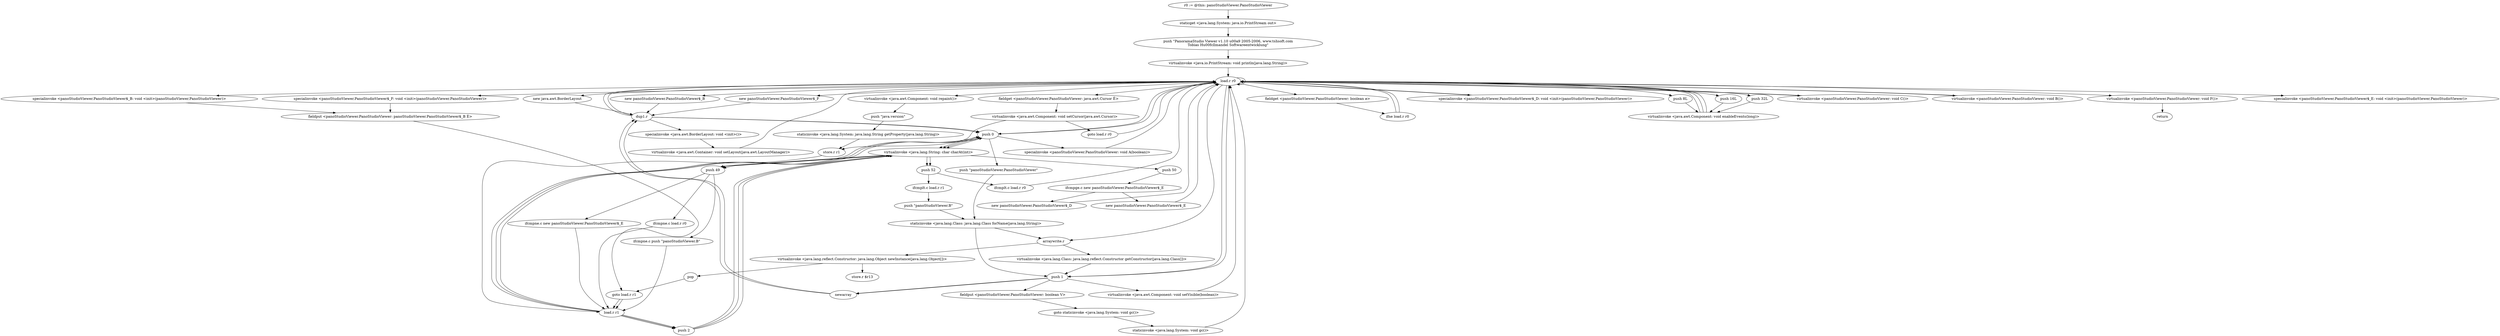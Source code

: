 digraph "" {
    "r0 := @this: panoStudioViewer.PanoStudioViewer"
    "staticget <java.lang.System: java.io.PrintStream out>"
    "r0 := @this: panoStudioViewer.PanoStudioViewer"->"staticget <java.lang.System: java.io.PrintStream out>";
    "push \"PanoramaStudio Viewer v1.10 \u00a9 2005-2006, www.tshsoft.com\nTobias H\u00fcllmandel Softwareentwicklung\""
    "staticget <java.lang.System: java.io.PrintStream out>"->"push \"PanoramaStudio Viewer v1.10 \u00a9 2005-2006, www.tshsoft.com\nTobias H\u00fcllmandel Softwareentwicklung\"";
    "virtualinvoke <java.io.PrintStream: void println(java.lang.String)>"
    "push \"PanoramaStudio Viewer v1.10 \u00a9 2005-2006, www.tshsoft.com\nTobias H\u00fcllmandel Softwareentwicklung\""->"virtualinvoke <java.io.PrintStream: void println(java.lang.String)>";
    "load.r r0"
    "virtualinvoke <java.io.PrintStream: void println(java.lang.String)>"->"load.r r0";
    "new java.awt.BorderLayout"
    "load.r r0"->"new java.awt.BorderLayout";
    "dup1.r"
    "new java.awt.BorderLayout"->"dup1.r";
    "specialinvoke <java.awt.BorderLayout: void <init>()>"
    "dup1.r"->"specialinvoke <java.awt.BorderLayout: void <init>()>";
    "virtualinvoke <java.awt.Container: void setLayout(java.awt.LayoutManager)>"
    "specialinvoke <java.awt.BorderLayout: void <init>()>"->"virtualinvoke <java.awt.Container: void setLayout(java.awt.LayoutManager)>";
    "virtualinvoke <java.awt.Container: void setLayout(java.awt.LayoutManager)>"->"load.r r0";
    "virtualinvoke <java.awt.Component: void repaint()>"
    "load.r r0"->"virtualinvoke <java.awt.Component: void repaint()>";
    "push \"java.version\""
    "virtualinvoke <java.awt.Component: void repaint()>"->"push \"java.version\"";
    "staticinvoke <java.lang.System: java.lang.String getProperty(java.lang.String)>"
    "push \"java.version\""->"staticinvoke <java.lang.System: java.lang.String getProperty(java.lang.String)>";
    "store.r r1"
    "staticinvoke <java.lang.System: java.lang.String getProperty(java.lang.String)>"->"store.r r1";
    "load.r r1"
    "store.r r1"->"load.r r1";
    "push 0"
    "load.r r1"->"push 0";
    "virtualinvoke <java.lang.String: char charAt(int)>"
    "push 0"->"virtualinvoke <java.lang.String: char charAt(int)>";
    "push 49"
    "virtualinvoke <java.lang.String: char charAt(int)>"->"push 49";
    "ifcmpne.c load.r r0"
    "push 49"->"ifcmpne.c load.r r0";
    "ifcmpne.c load.r r0"->"load.r r1";
    "push 2"
    "load.r r1"->"push 2";
    "push 2"->"virtualinvoke <java.lang.String: char charAt(int)>";
    "push 52"
    "virtualinvoke <java.lang.String: char charAt(int)>"->"push 52";
    "ifcmplt.c load.r r0"
    "push 52"->"ifcmplt.c load.r r0";
    "ifcmplt.c load.r r0"->"load.r r0";
    "fieldget <panoStudioViewer.PanoStudioViewer: boolean ø>"
    "load.r r0"->"fieldget <panoStudioViewer.PanoStudioViewer: boolean ø>";
    "ifne load.r r0"
    "fieldget <panoStudioViewer.PanoStudioViewer: boolean ø>"->"ifne load.r r0";
    "ifne load.r r0"->"load.r r0";
    "new panoStudioViewer.PanoStudioViewer$_B"
    "load.r r0"->"new panoStudioViewer.PanoStudioViewer$_B";
    "new panoStudioViewer.PanoStudioViewer$_B"->"dup1.r";
    "dup1.r"->"load.r r0";
    "specialinvoke <panoStudioViewer.PanoStudioViewer$_B: void <init>(panoStudioViewer.PanoStudioViewer)>"
    "load.r r0"->"specialinvoke <panoStudioViewer.PanoStudioViewer$_B: void <init>(panoStudioViewer.PanoStudioViewer)>";
    "fieldput <panoStudioViewer.PanoStudioViewer: panoStudioViewer.PanoStudioViewer$_B È>"
    "specialinvoke <panoStudioViewer.PanoStudioViewer$_B: void <init>(panoStudioViewer.PanoStudioViewer)>"->"fieldput <panoStudioViewer.PanoStudioViewer: panoStudioViewer.PanoStudioViewer$_B È>";
    "goto load.r r1"
    "fieldput <panoStudioViewer.PanoStudioViewer: panoStudioViewer.PanoStudioViewer$_B È>"->"goto load.r r1";
    "goto load.r r1"->"load.r r1";
    "load.r r1"->"push 0";
    "push 0"->"virtualinvoke <java.lang.String: char charAt(int)>";
    "virtualinvoke <java.lang.String: char charAt(int)>"->"push 49";
    "ifcmpne.c push \"panoStudioViewer.B\""
    "push 49"->"ifcmpne.c push \"panoStudioViewer.B\"";
    "ifcmpne.c push \"panoStudioViewer.B\""->"load.r r1";
    "load.r r1"->"push 2";
    "push 2"->"virtualinvoke <java.lang.String: char charAt(int)>";
    "virtualinvoke <java.lang.String: char charAt(int)>"->"push 52";
    "ifcmplt.c load.r r1"
    "push 52"->"ifcmplt.c load.r r1";
    "push \"panoStudioViewer.B\""
    "ifcmplt.c load.r r1"->"push \"panoStudioViewer.B\"";
    "staticinvoke <java.lang.Class: java.lang.Class forName(java.lang.String)>"
    "push \"panoStudioViewer.B\""->"staticinvoke <java.lang.Class: java.lang.Class forName(java.lang.String)>";
    "push 1"
    "staticinvoke <java.lang.Class: java.lang.Class forName(java.lang.String)>"->"push 1";
    "newarray"
    "push 1"->"newarray";
    "newarray"->"dup1.r";
    "dup1.r"->"push 0";
    "push \"panoStudioViewer.PanoStudioViewer\""
    "push 0"->"push \"panoStudioViewer.PanoStudioViewer\"";
    "push \"panoStudioViewer.PanoStudioViewer\""->"staticinvoke <java.lang.Class: java.lang.Class forName(java.lang.String)>";
    "arraywrite.r"
    "staticinvoke <java.lang.Class: java.lang.Class forName(java.lang.String)>"->"arraywrite.r";
    "virtualinvoke <java.lang.Class: java.lang.reflect.Constructor getConstructor(java.lang.Class[])>"
    "arraywrite.r"->"virtualinvoke <java.lang.Class: java.lang.reflect.Constructor getConstructor(java.lang.Class[])>";
    "virtualinvoke <java.lang.Class: java.lang.reflect.Constructor getConstructor(java.lang.Class[])>"->"push 1";
    "push 1"->"newarray";
    "newarray"->"dup1.r";
    "dup1.r"->"push 0";
    "push 0"->"load.r r0";
    "load.r r0"->"arraywrite.r";
    "virtualinvoke <java.lang.reflect.Constructor: java.lang.Object newInstance(java.lang.Object[])>"
    "arraywrite.r"->"virtualinvoke <java.lang.reflect.Constructor: java.lang.Object newInstance(java.lang.Object[])>";
    "pop"
    "virtualinvoke <java.lang.reflect.Constructor: java.lang.Object newInstance(java.lang.Object[])>"->"pop";
    "pop"->"goto load.r r1";
    "goto load.r r1"->"load.r r1";
    "load.r r1"->"push 0";
    "push 0"->"virtualinvoke <java.lang.String: char charAt(int)>";
    "virtualinvoke <java.lang.String: char charAt(int)>"->"push 49";
    "ifcmpne.c new panoStudioViewer.PanoStudioViewer$_E"
    "push 49"->"ifcmpne.c new panoStudioViewer.PanoStudioViewer$_E";
    "ifcmpne.c new panoStudioViewer.PanoStudioViewer$_E"->"load.r r1";
    "load.r r1"->"push 2";
    "push 2"->"virtualinvoke <java.lang.String: char charAt(int)>";
    "push 50"
    "virtualinvoke <java.lang.String: char charAt(int)>"->"push 50";
    "ifcmpge.c new panoStudioViewer.PanoStudioViewer$_E"
    "push 50"->"ifcmpge.c new panoStudioViewer.PanoStudioViewer$_E";
    "new panoStudioViewer.PanoStudioViewer$_D"
    "ifcmpge.c new panoStudioViewer.PanoStudioViewer$_E"->"new panoStudioViewer.PanoStudioViewer$_D";
    "new panoStudioViewer.PanoStudioViewer$_D"->"load.r r0";
    "specialinvoke <panoStudioViewer.PanoStudioViewer$_D: void <init>(panoStudioViewer.PanoStudioViewer)>"
    "load.r r0"->"specialinvoke <panoStudioViewer.PanoStudioViewer$_D: void <init>(panoStudioViewer.PanoStudioViewer)>";
    "specialinvoke <panoStudioViewer.PanoStudioViewer$_D: void <init>(panoStudioViewer.PanoStudioViewer)>"->"load.r r0";
    "load.r r0"->"push 1";
    "fieldput <panoStudioViewer.PanoStudioViewer: boolean V>"
    "push 1"->"fieldput <panoStudioViewer.PanoStudioViewer: boolean V>";
    "goto staticinvoke <java.lang.System: void gc()>"
    "fieldput <panoStudioViewer.PanoStudioViewer: boolean V>"->"goto staticinvoke <java.lang.System: void gc()>";
    "staticinvoke <java.lang.System: void gc()>"
    "goto staticinvoke <java.lang.System: void gc()>"->"staticinvoke <java.lang.System: void gc()>";
    "staticinvoke <java.lang.System: void gc()>"->"load.r r0";
    "push 8L"
    "load.r r0"->"push 8L";
    "virtualinvoke <java.awt.Component: void enableEvents(long)>"
    "push 8L"->"virtualinvoke <java.awt.Component: void enableEvents(long)>";
    "virtualinvoke <java.awt.Component: void enableEvents(long)>"->"load.r r0";
    "push 16L"
    "load.r r0"->"push 16L";
    "push 16L"->"virtualinvoke <java.awt.Component: void enableEvents(long)>";
    "virtualinvoke <java.awt.Component: void enableEvents(long)>"->"load.r r0";
    "push 32L"
    "load.r r0"->"push 32L";
    "push 32L"->"virtualinvoke <java.awt.Component: void enableEvents(long)>";
    "virtualinvoke <java.awt.Component: void enableEvents(long)>"->"load.r r0";
    "load.r r0"->"load.r r0";
    "fieldget <panoStudioViewer.PanoStudioViewer: java.awt.Cursor Ê>"
    "load.r r0"->"fieldget <panoStudioViewer.PanoStudioViewer: java.awt.Cursor Ê>";
    "virtualinvoke <java.awt.Component: void setCursor(java.awt.Cursor)>"
    "fieldget <panoStudioViewer.PanoStudioViewer: java.awt.Cursor Ê>"->"virtualinvoke <java.awt.Component: void setCursor(java.awt.Cursor)>";
    "goto load.r r0"
    "virtualinvoke <java.awt.Component: void setCursor(java.awt.Cursor)>"->"goto load.r r0";
    "goto load.r r0"->"load.r r0";
    "virtualinvoke <panoStudioViewer.PanoStudioViewer: void C()>"
    "load.r r0"->"virtualinvoke <panoStudioViewer.PanoStudioViewer: void C()>";
    "virtualinvoke <panoStudioViewer.PanoStudioViewer: void C()>"->"load.r r0";
    "virtualinvoke <panoStudioViewer.PanoStudioViewer: void B()>"
    "load.r r0"->"virtualinvoke <panoStudioViewer.PanoStudioViewer: void B()>";
    "virtualinvoke <panoStudioViewer.PanoStudioViewer: void B()>"->"load.r r0";
    "load.r r0"->"push 0";
    "specialinvoke <panoStudioViewer.PanoStudioViewer: void A(boolean)>"
    "push 0"->"specialinvoke <panoStudioViewer.PanoStudioViewer: void A(boolean)>";
    "specialinvoke <panoStudioViewer.PanoStudioViewer: void A(boolean)>"->"load.r r0";
    "load.r r0"->"push 1";
    "virtualinvoke <java.awt.Component: void setVisible(boolean)>"
    "push 1"->"virtualinvoke <java.awt.Component: void setVisible(boolean)>";
    "virtualinvoke <java.awt.Component: void setVisible(boolean)>"->"load.r r0";
    "virtualinvoke <panoStudioViewer.PanoStudioViewer: void F()>"
    "load.r r0"->"virtualinvoke <panoStudioViewer.PanoStudioViewer: void F()>";
    "return"
    "virtualinvoke <panoStudioViewer.PanoStudioViewer: void F()>"->"return";
    "virtualinvoke <java.awt.Component: void setCursor(java.awt.Cursor)>"->"store.r r1";
    "new panoStudioViewer.PanoStudioViewer$_E"
    "ifcmpge.c new panoStudioViewer.PanoStudioViewer$_E"->"new panoStudioViewer.PanoStudioViewer$_E";
    "new panoStudioViewer.PanoStudioViewer$_E"->"load.r r0";
    "specialinvoke <panoStudioViewer.PanoStudioViewer$_E: void <init>(panoStudioViewer.PanoStudioViewer)>"
    "load.r r0"->"specialinvoke <panoStudioViewer.PanoStudioViewer$_E: void <init>(panoStudioViewer.PanoStudioViewer)>";
    "store.r $r13"
    "virtualinvoke <java.lang.reflect.Constructor: java.lang.Object newInstance(java.lang.Object[])>"->"store.r $r13";
    "ifne load.r r0"->"load.r r0";
    "new panoStudioViewer.PanoStudioViewer$_F"
    "load.r r0"->"new panoStudioViewer.PanoStudioViewer$_F";
    "new panoStudioViewer.PanoStudioViewer$_F"->"dup1.r";
    "dup1.r"->"load.r r0";
    "specialinvoke <panoStudioViewer.PanoStudioViewer$_F: void <init>(panoStudioViewer.PanoStudioViewer)>"
    "load.r r0"->"specialinvoke <panoStudioViewer.PanoStudioViewer$_F: void <init>(panoStudioViewer.PanoStudioViewer)>";
    "specialinvoke <panoStudioViewer.PanoStudioViewer$_F: void <init>(panoStudioViewer.PanoStudioViewer)>"->"fieldput <panoStudioViewer.PanoStudioViewer: panoStudioViewer.PanoStudioViewer$_B È>";
}
